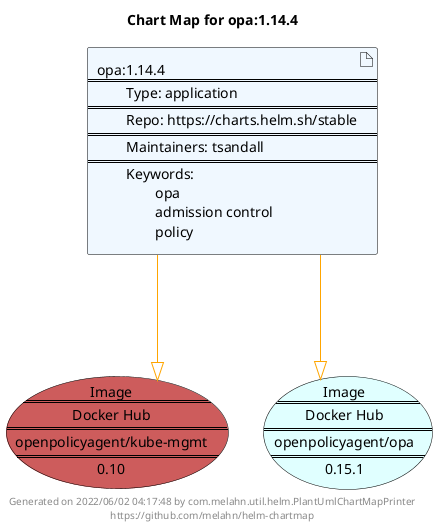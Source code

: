 @startuml
skinparam linetype ortho
skinparam backgroundColor white
skinparam usecaseBorderColor black
skinparam usecaseArrowColor LightSlateGray
skinparam artifactBorderColor black
skinparam artifactArrowColor LightSlateGray

title Chart Map for opa:1.14.4

'There is one referenced Helm Chart
artifact "opa:1.14.4\n====\n\tType: application\n====\n\tRepo: https://charts.helm.sh/stable\n====\n\tMaintainers: tsandall\n====\n\tKeywords: \n\t\topa\n\t\tadmission control\n\t\tpolicy" as opa_1_14_4 #AliceBlue

'There are 2 referenced Docker Images
usecase "Image\n====\nDocker Hub\n====\nopenpolicyagent/kube-mgmt\n====\n0.10" as openpolicyagent_kube_mgmt_0_10 #IndianRed
usecase "Image\n====\nDocker Hub\n====\nopenpolicyagent/opa\n====\n0.15.1" as openpolicyagent_opa_0_15_1 #LightCyan

'Chart Dependencies
opa_1_14_4--[#orange]-|>openpolicyagent_opa_0_15_1
opa_1_14_4--[#orange]-|>openpolicyagent_kube_mgmt_0_10

center footer Generated on 2022/06/02 04:17:48 by com.melahn.util.helm.PlantUmlChartMapPrinter\nhttps://github.com/melahn/helm-chartmap
@enduml
